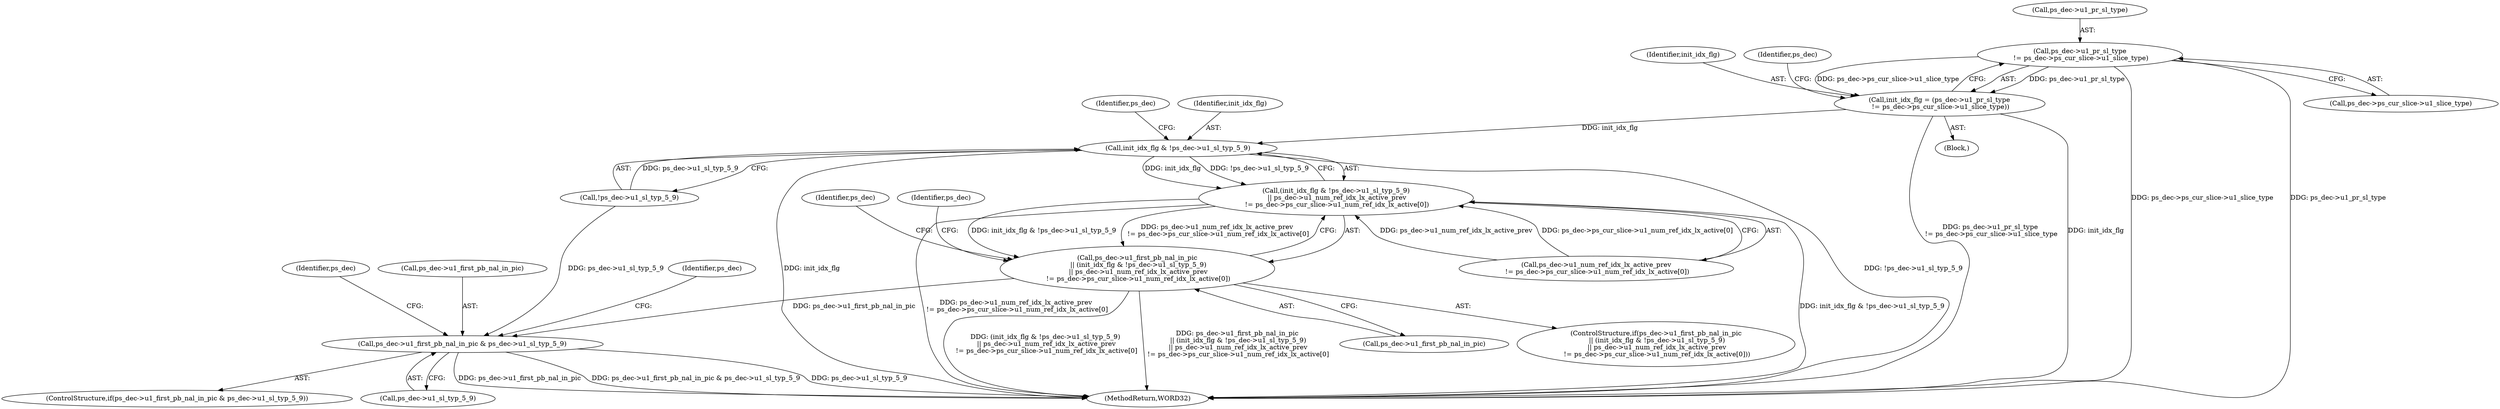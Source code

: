 digraph "0_Android_943323f1d9d3dd5c2634deb26cbe72343ca6b3db_0@pointer" {
"1000320" [label="(Call,ps_dec->u1_pr_sl_type\n != ps_dec->ps_cur_slice->u1_slice_type)"];
"1000318" [label="(Call,init_idx_flg = (ps_dec->u1_pr_sl_type\n != ps_dec->ps_cur_slice->u1_slice_type))"];
"1000335" [label="(Call,init_idx_flg & !ps_dec->u1_sl_typ_5_9)"];
"1000334" [label="(Call,(init_idx_flg & !ps_dec->u1_sl_typ_5_9)\n || ps_dec->u1_num_ref_idx_lx_active_prev\n != ps_dec->ps_cur_slice->u1_num_ref_idx_lx_active[0])"];
"1000330" [label="(Call,ps_dec->u1_first_pb_nal_in_pic\n || (init_idx_flg & !ps_dec->u1_sl_typ_5_9)\n || ps_dec->u1_num_ref_idx_lx_active_prev\n != ps_dec->ps_cur_slice->u1_num_ref_idx_lx_active[0])"];
"1000355" [label="(Call,ps_dec->u1_first_pb_nal_in_pic & ps_dec->u1_sl_typ_5_9)"];
"1000321" [label="(Call,ps_dec->u1_pr_sl_type)"];
"1000337" [label="(Call,!ps_dec->u1_sl_typ_5_9)"];
"1000334" [label="(Call,(init_idx_flg & !ps_dec->u1_sl_typ_5_9)\n || ps_dec->u1_num_ref_idx_lx_active_prev\n != ps_dec->ps_cur_slice->u1_num_ref_idx_lx_active[0])"];
"1000331" [label="(Call,ps_dec->u1_first_pb_nal_in_pic)"];
"1000364" [label="(Identifier,ps_dec)"];
"1000354" [label="(ControlStructure,if(ps_dec->u1_first_pb_nal_in_pic & ps_dec->u1_sl_typ_5_9))"];
"1000335" [label="(Call,init_idx_flg & !ps_dec->u1_sl_typ_5_9)"];
"1000353" [label="(Identifier,ps_dec)"];
"1000359" [label="(Call,ps_dec->u1_sl_typ_5_9)"];
"1001235" [label="(MethodReturn,WORD32)"];
"1000320" [label="(Call,ps_dec->u1_pr_sl_type\n != ps_dec->ps_cur_slice->u1_slice_type)"];
"1000369" [label="(Identifier,ps_dec)"];
"1000318" [label="(Call,init_idx_flg = (ps_dec->u1_pr_sl_type\n != ps_dec->ps_cur_slice->u1_slice_type))"];
"1000343" [label="(Identifier,ps_dec)"];
"1000316" [label="(Block,)"];
"1000324" [label="(Call,ps_dec->ps_cur_slice->u1_slice_type)"];
"1000329" [label="(ControlStructure,if(ps_dec->u1_first_pb_nal_in_pic\n || (init_idx_flg & !ps_dec->u1_sl_typ_5_9)\n || ps_dec->u1_num_ref_idx_lx_active_prev\n != ps_dec->ps_cur_slice->u1_num_ref_idx_lx_active[0]))"];
"1000336" [label="(Identifier,init_idx_flg)"];
"1000341" [label="(Call,ps_dec->u1_num_ref_idx_lx_active_prev\n != ps_dec->ps_cur_slice->u1_num_ref_idx_lx_active[0])"];
"1000330" [label="(Call,ps_dec->u1_first_pb_nal_in_pic\n || (init_idx_flg & !ps_dec->u1_sl_typ_5_9)\n || ps_dec->u1_num_ref_idx_lx_active_prev\n != ps_dec->ps_cur_slice->u1_num_ref_idx_lx_active[0])"];
"1000319" [label="(Identifier,init_idx_flg)"];
"1000332" [label="(Identifier,ps_dec)"];
"1000357" [label="(Identifier,ps_dec)"];
"1000356" [label="(Call,ps_dec->u1_first_pb_nal_in_pic)"];
"1000355" [label="(Call,ps_dec->u1_first_pb_nal_in_pic & ps_dec->u1_sl_typ_5_9)"];
"1000320" -> "1000318"  [label="AST: "];
"1000320" -> "1000324"  [label="CFG: "];
"1000321" -> "1000320"  [label="AST: "];
"1000324" -> "1000320"  [label="AST: "];
"1000318" -> "1000320"  [label="CFG: "];
"1000320" -> "1001235"  [label="DDG: ps_dec->ps_cur_slice->u1_slice_type"];
"1000320" -> "1001235"  [label="DDG: ps_dec->u1_pr_sl_type"];
"1000320" -> "1000318"  [label="DDG: ps_dec->u1_pr_sl_type"];
"1000320" -> "1000318"  [label="DDG: ps_dec->ps_cur_slice->u1_slice_type"];
"1000318" -> "1000316"  [label="AST: "];
"1000319" -> "1000318"  [label="AST: "];
"1000332" -> "1000318"  [label="CFG: "];
"1000318" -> "1001235"  [label="DDG: init_idx_flg"];
"1000318" -> "1001235"  [label="DDG: ps_dec->u1_pr_sl_type\n != ps_dec->ps_cur_slice->u1_slice_type"];
"1000318" -> "1000335"  [label="DDG: init_idx_flg"];
"1000335" -> "1000334"  [label="AST: "];
"1000335" -> "1000337"  [label="CFG: "];
"1000336" -> "1000335"  [label="AST: "];
"1000337" -> "1000335"  [label="AST: "];
"1000343" -> "1000335"  [label="CFG: "];
"1000334" -> "1000335"  [label="CFG: "];
"1000335" -> "1001235"  [label="DDG: init_idx_flg"];
"1000335" -> "1001235"  [label="DDG: !ps_dec->u1_sl_typ_5_9"];
"1000335" -> "1000334"  [label="DDG: init_idx_flg"];
"1000335" -> "1000334"  [label="DDG: !ps_dec->u1_sl_typ_5_9"];
"1000337" -> "1000335"  [label="DDG: ps_dec->u1_sl_typ_5_9"];
"1000334" -> "1000330"  [label="AST: "];
"1000334" -> "1000341"  [label="CFG: "];
"1000341" -> "1000334"  [label="AST: "];
"1000330" -> "1000334"  [label="CFG: "];
"1000334" -> "1001235"  [label="DDG: init_idx_flg & !ps_dec->u1_sl_typ_5_9"];
"1000334" -> "1001235"  [label="DDG: ps_dec->u1_num_ref_idx_lx_active_prev\n != ps_dec->ps_cur_slice->u1_num_ref_idx_lx_active[0]"];
"1000334" -> "1000330"  [label="DDG: init_idx_flg & !ps_dec->u1_sl_typ_5_9"];
"1000334" -> "1000330"  [label="DDG: ps_dec->u1_num_ref_idx_lx_active_prev\n != ps_dec->ps_cur_slice->u1_num_ref_idx_lx_active[0]"];
"1000341" -> "1000334"  [label="DDG: ps_dec->u1_num_ref_idx_lx_active_prev"];
"1000341" -> "1000334"  [label="DDG: ps_dec->ps_cur_slice->u1_num_ref_idx_lx_active[0]"];
"1000330" -> "1000329"  [label="AST: "];
"1000330" -> "1000331"  [label="CFG: "];
"1000331" -> "1000330"  [label="AST: "];
"1000353" -> "1000330"  [label="CFG: "];
"1000357" -> "1000330"  [label="CFG: "];
"1000330" -> "1001235"  [label="DDG: (init_idx_flg & !ps_dec->u1_sl_typ_5_9)\n || ps_dec->u1_num_ref_idx_lx_active_prev\n != ps_dec->ps_cur_slice->u1_num_ref_idx_lx_active[0]"];
"1000330" -> "1001235"  [label="DDG: ps_dec->u1_first_pb_nal_in_pic\n || (init_idx_flg & !ps_dec->u1_sl_typ_5_9)\n || ps_dec->u1_num_ref_idx_lx_active_prev\n != ps_dec->ps_cur_slice->u1_num_ref_idx_lx_active[0]"];
"1000330" -> "1000355"  [label="DDG: ps_dec->u1_first_pb_nal_in_pic"];
"1000355" -> "1000354"  [label="AST: "];
"1000355" -> "1000359"  [label="CFG: "];
"1000356" -> "1000355"  [label="AST: "];
"1000359" -> "1000355"  [label="AST: "];
"1000364" -> "1000355"  [label="CFG: "];
"1000369" -> "1000355"  [label="CFG: "];
"1000355" -> "1001235"  [label="DDG: ps_dec->u1_first_pb_nal_in_pic"];
"1000355" -> "1001235"  [label="DDG: ps_dec->u1_first_pb_nal_in_pic & ps_dec->u1_sl_typ_5_9"];
"1000355" -> "1001235"  [label="DDG: ps_dec->u1_sl_typ_5_9"];
"1000337" -> "1000355"  [label="DDG: ps_dec->u1_sl_typ_5_9"];
}
